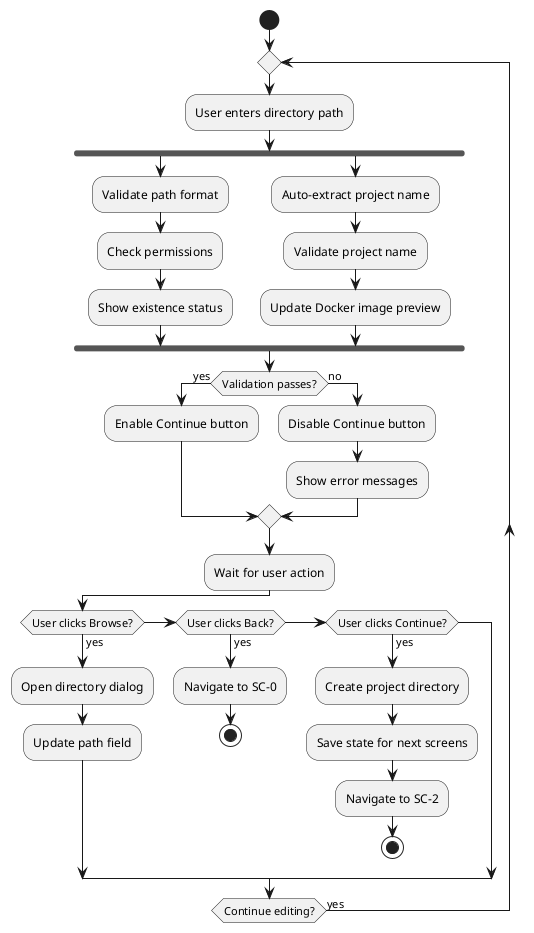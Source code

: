 @startuml
start
repeat
  :User enters directory path;
  fork
    :Validate path format;
    :Check permissions;
    :Show existence status;
  fork again
    :Auto-extract project name;
    :Validate project name;
    :Update Docker image preview;
  end fork
  if (Validation passes?) then (yes)
    :Enable Continue button;
  else (no)
    :Disable Continue button;
    :Show error messages;
  endif
  
  :Wait for user action;
  if (User clicks Browse?) then (yes)
    :Open directory dialog;
    :Update path field;
  else if (User clicks Back?) then (yes)
    :Navigate to SC-0;
    stop
  else if (User clicks Continue?) then (yes)
    :Create project directory;
    :Save state for next screens;
    :Navigate to SC-2;
    stop
  endif
repeat while (Continue editing?) is (yes)
@enduml
